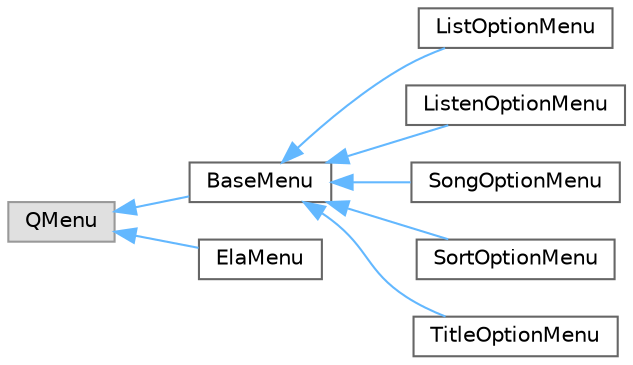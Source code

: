 digraph "类继承关系图"
{
 // LATEX_PDF_SIZE
  bgcolor="transparent";
  edge [fontname=Helvetica,fontsize=10,labelfontname=Helvetica,labelfontsize=10];
  node [fontname=Helvetica,fontsize=10,shape=box,height=0.2,width=0.4];
  rankdir="LR";
  Node0 [id="Node000000",label="QMenu",height=0.2,width=0.4,color="grey60", fillcolor="#E0E0E0", style="filled",tooltip=" "];
  Node0 -> Node1 [id="edge316_Node000000_Node000001",dir="back",color="steelblue1",style="solid",tooltip=" "];
  Node1 [id="Node000001",label="BaseMenu",height=0.2,width=0.4,color="grey40", fillcolor="white", style="filled",URL="$class_base_menu.html",tooltip="菜单基类，继承自 QMenu，提供阴影、动画和悬停状态管理功能"];
  Node1 -> Node2 [id="edge317_Node000001_Node000002",dir="back",color="steelblue1",style="solid",tooltip=" "];
  Node2 [id="Node000002",label="ListOptionMenu",height=0.2,width=0.4,color="grey40", fillcolor="white", style="filled",URL="$class_list_option_menu.html",tooltip="歌曲分类选项菜单类，继承自 BaseMenu，提供场景、主题等分类选择"];
  Node1 -> Node3 [id="edge318_Node000001_Node000003",dir="back",color="steelblue1",style="solid",tooltip=" "];
  Node3 [id="Node000003",label="ListenOptionMenu",height=0.2,width=0.4,color="grey40", fillcolor="white", style="filled",URL="$class_listen_option_menu.html",tooltip="听单选项菜单类，继承自 BaseMenu，提供分类音频内容选择"];
  Node1 -> Node4 [id="edge319_Node000001_Node000004",dir="back",color="steelblue1",style="solid",tooltip=" "];
  Node4 [id="Node000004",label="SongOptionMenu",height=0.2,width=0.4,color="grey40", fillcolor="white", style="filled",URL="$class_song_option_menu.html",tooltip="歌曲操作选项菜单类，继承自 BaseMenu，提供播放、添加、删除等功能"];
  Node1 -> Node5 [id="edge320_Node000001_Node000005",dir="back",color="steelblue1",style="solid",tooltip=" "];
  Node5 [id="Node000005",label="SortOptionMenu",height=0.2,width=0.4,color="grey40", fillcolor="white", style="filled",URL="$class_sort_option_menu.html",tooltip="歌曲排序选项菜单类，继承自 BaseMenu，提供多种排序方式"];
  Node1 -> Node6 [id="edge321_Node000001_Node000006",dir="back",color="steelblue1",style="solid",tooltip=" "];
  Node6 [id="Node000006",label="TitleOptionMenu",height=0.2,width=0.4,color="grey40", fillcolor="white", style="filled",URL="$class_title_option_menu.html",tooltip="标题栏选项菜单类，继承自 BaseMenu，提供壁纸、设置、退出等功能"];
  Node0 -> Node7 [id="edge322_Node000000_Node000007",dir="back",color="steelblue1",style="solid",tooltip=" "];
  Node7 [id="Node000007",label="ElaMenu",height=0.2,width=0.4,color="grey40", fillcolor="white", style="filled",URL="$class_ela_menu.html",tooltip="自定义菜单类，支持动画、图标和子菜单"];
}
